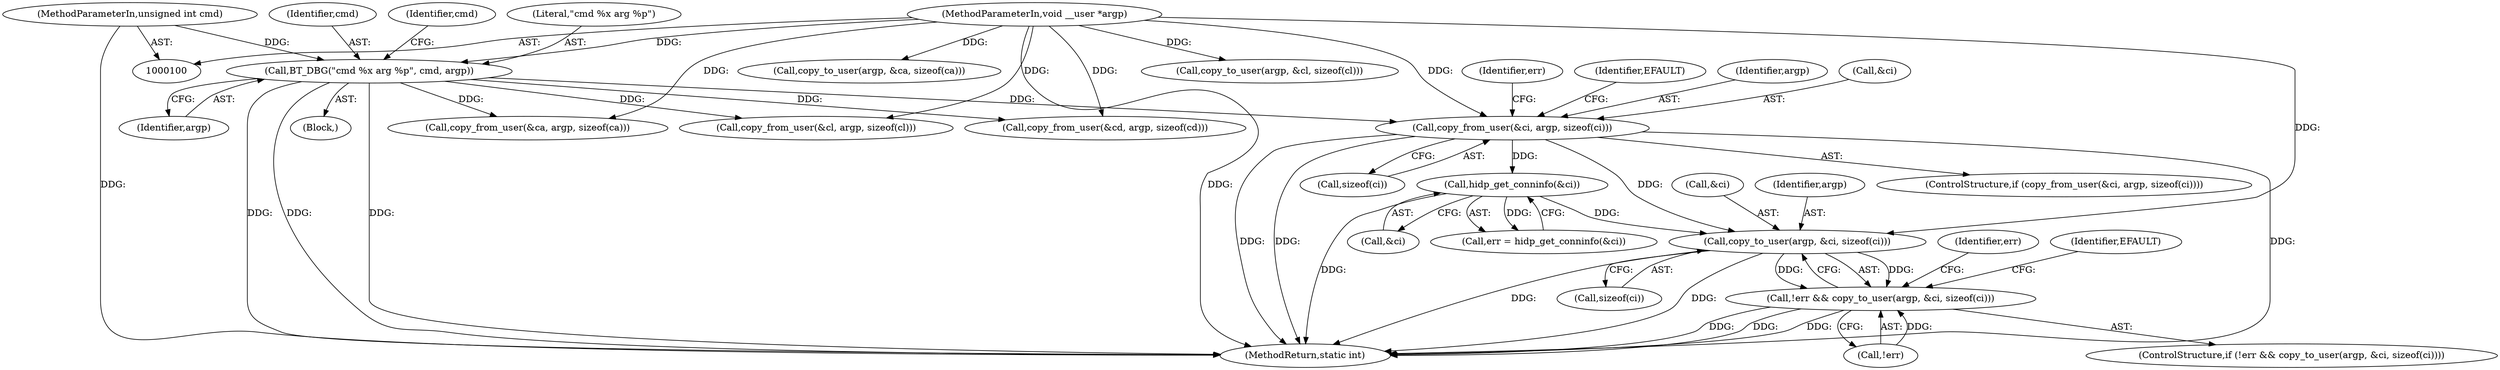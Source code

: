 digraph "0_linux_a1616a5ac99ede5d605047a9012481ce7ff18b16@API" {
"1000287" [label="(Call,copy_to_user(argp, &ci, sizeof(ci)))"];
"1000269" [label="(Call,copy_from_user(&ci, argp, sizeof(ci)))"];
"1000112" [label="(Call,BT_DBG(\"cmd %x arg %p\", cmd, argp))"];
"1000102" [label="(MethodParameterIn,unsigned int cmd)"];
"1000103" [label="(MethodParameterIn,void __user *argp)"];
"1000280" [label="(Call,hidp_get_conninfo(&ci))"];
"1000284" [label="(Call,!err && copy_to_user(argp, &ci, sizeof(ci)))"];
"1000285" [label="(Call,!err)"];
"1000284" [label="(Call,!err && copy_to_user(argp, &ci, sizeof(ci)))"];
"1000273" [label="(Call,sizeof(ci))"];
"1000112" [label="(Call,BT_DBG(\"cmd %x arg %p\", cmd, argp))"];
"1000114" [label="(Identifier,cmd)"];
"1000301" [label="(MethodReturn,static int)"];
"1000279" [label="(Identifier,err)"];
"1000281" [label="(Call,&ci)"];
"1000102" [label="(MethodParameterIn,unsigned int cmd)"];
"1000256" [label="(Call,copy_to_user(argp, &cl, sizeof(cl)))"];
"1000297" [label="(Identifier,err)"];
"1000288" [label="(Identifier,argp)"];
"1000283" [label="(ControlStructure,if (!err && copy_to_user(argp, &ci, sizeof(ci))))"];
"1000277" [label="(Identifier,EFAULT)"];
"1000295" [label="(Identifier,EFAULT)"];
"1000291" [label="(Call,sizeof(ci))"];
"1000214" [label="(Call,copy_from_user(&cd, argp, sizeof(cd)))"];
"1000287" [label="(Call,copy_to_user(argp, &ci, sizeof(ci)))"];
"1000280" [label="(Call,hidp_get_conninfo(&ci))"];
"1000229" [label="(Call,copy_from_user(&cl, argp, sizeof(cl)))"];
"1000117" [label="(Identifier,cmd)"];
"1000272" [label="(Identifier,argp)"];
"1000269" [label="(Call,copy_from_user(&ci, argp, sizeof(ci)))"];
"1000268" [label="(ControlStructure,if (copy_from_user(&ci, argp, sizeof(ci))))"];
"1000278" [label="(Call,err = hidp_get_conninfo(&ci))"];
"1000104" [label="(Block,)"];
"1000115" [label="(Identifier,argp)"];
"1000103" [label="(MethodParameterIn,void __user *argp)"];
"1000289" [label="(Call,&ci)"];
"1000189" [label="(Call,copy_to_user(argp, &ca, sizeof(ca)))"];
"1000113" [label="(Literal,\"cmd %x arg %p\")"];
"1000128" [label="(Call,copy_from_user(&ca, argp, sizeof(ca)))"];
"1000270" [label="(Call,&ci)"];
"1000287" -> "1000284"  [label="AST: "];
"1000287" -> "1000291"  [label="CFG: "];
"1000288" -> "1000287"  [label="AST: "];
"1000289" -> "1000287"  [label="AST: "];
"1000291" -> "1000287"  [label="AST: "];
"1000284" -> "1000287"  [label="CFG: "];
"1000287" -> "1000301"  [label="DDG: "];
"1000287" -> "1000301"  [label="DDG: "];
"1000287" -> "1000284"  [label="DDG: "];
"1000287" -> "1000284"  [label="DDG: "];
"1000269" -> "1000287"  [label="DDG: "];
"1000103" -> "1000287"  [label="DDG: "];
"1000280" -> "1000287"  [label="DDG: "];
"1000269" -> "1000268"  [label="AST: "];
"1000269" -> "1000273"  [label="CFG: "];
"1000270" -> "1000269"  [label="AST: "];
"1000272" -> "1000269"  [label="AST: "];
"1000273" -> "1000269"  [label="AST: "];
"1000277" -> "1000269"  [label="CFG: "];
"1000279" -> "1000269"  [label="CFG: "];
"1000269" -> "1000301"  [label="DDG: "];
"1000269" -> "1000301"  [label="DDG: "];
"1000269" -> "1000301"  [label="DDG: "];
"1000112" -> "1000269"  [label="DDG: "];
"1000103" -> "1000269"  [label="DDG: "];
"1000269" -> "1000280"  [label="DDG: "];
"1000112" -> "1000104"  [label="AST: "];
"1000112" -> "1000115"  [label="CFG: "];
"1000113" -> "1000112"  [label="AST: "];
"1000114" -> "1000112"  [label="AST: "];
"1000115" -> "1000112"  [label="AST: "];
"1000117" -> "1000112"  [label="CFG: "];
"1000112" -> "1000301"  [label="DDG: "];
"1000112" -> "1000301"  [label="DDG: "];
"1000112" -> "1000301"  [label="DDG: "];
"1000102" -> "1000112"  [label="DDG: "];
"1000103" -> "1000112"  [label="DDG: "];
"1000112" -> "1000128"  [label="DDG: "];
"1000112" -> "1000214"  [label="DDG: "];
"1000112" -> "1000229"  [label="DDG: "];
"1000102" -> "1000100"  [label="AST: "];
"1000102" -> "1000301"  [label="DDG: "];
"1000103" -> "1000100"  [label="AST: "];
"1000103" -> "1000301"  [label="DDG: "];
"1000103" -> "1000128"  [label="DDG: "];
"1000103" -> "1000189"  [label="DDG: "];
"1000103" -> "1000214"  [label="DDG: "];
"1000103" -> "1000229"  [label="DDG: "];
"1000103" -> "1000256"  [label="DDG: "];
"1000280" -> "1000278"  [label="AST: "];
"1000280" -> "1000281"  [label="CFG: "];
"1000281" -> "1000280"  [label="AST: "];
"1000278" -> "1000280"  [label="CFG: "];
"1000280" -> "1000301"  [label="DDG: "];
"1000280" -> "1000278"  [label="DDG: "];
"1000284" -> "1000283"  [label="AST: "];
"1000284" -> "1000285"  [label="CFG: "];
"1000285" -> "1000284"  [label="AST: "];
"1000295" -> "1000284"  [label="CFG: "];
"1000297" -> "1000284"  [label="CFG: "];
"1000284" -> "1000301"  [label="DDG: "];
"1000284" -> "1000301"  [label="DDG: "];
"1000284" -> "1000301"  [label="DDG: "];
"1000285" -> "1000284"  [label="DDG: "];
}
